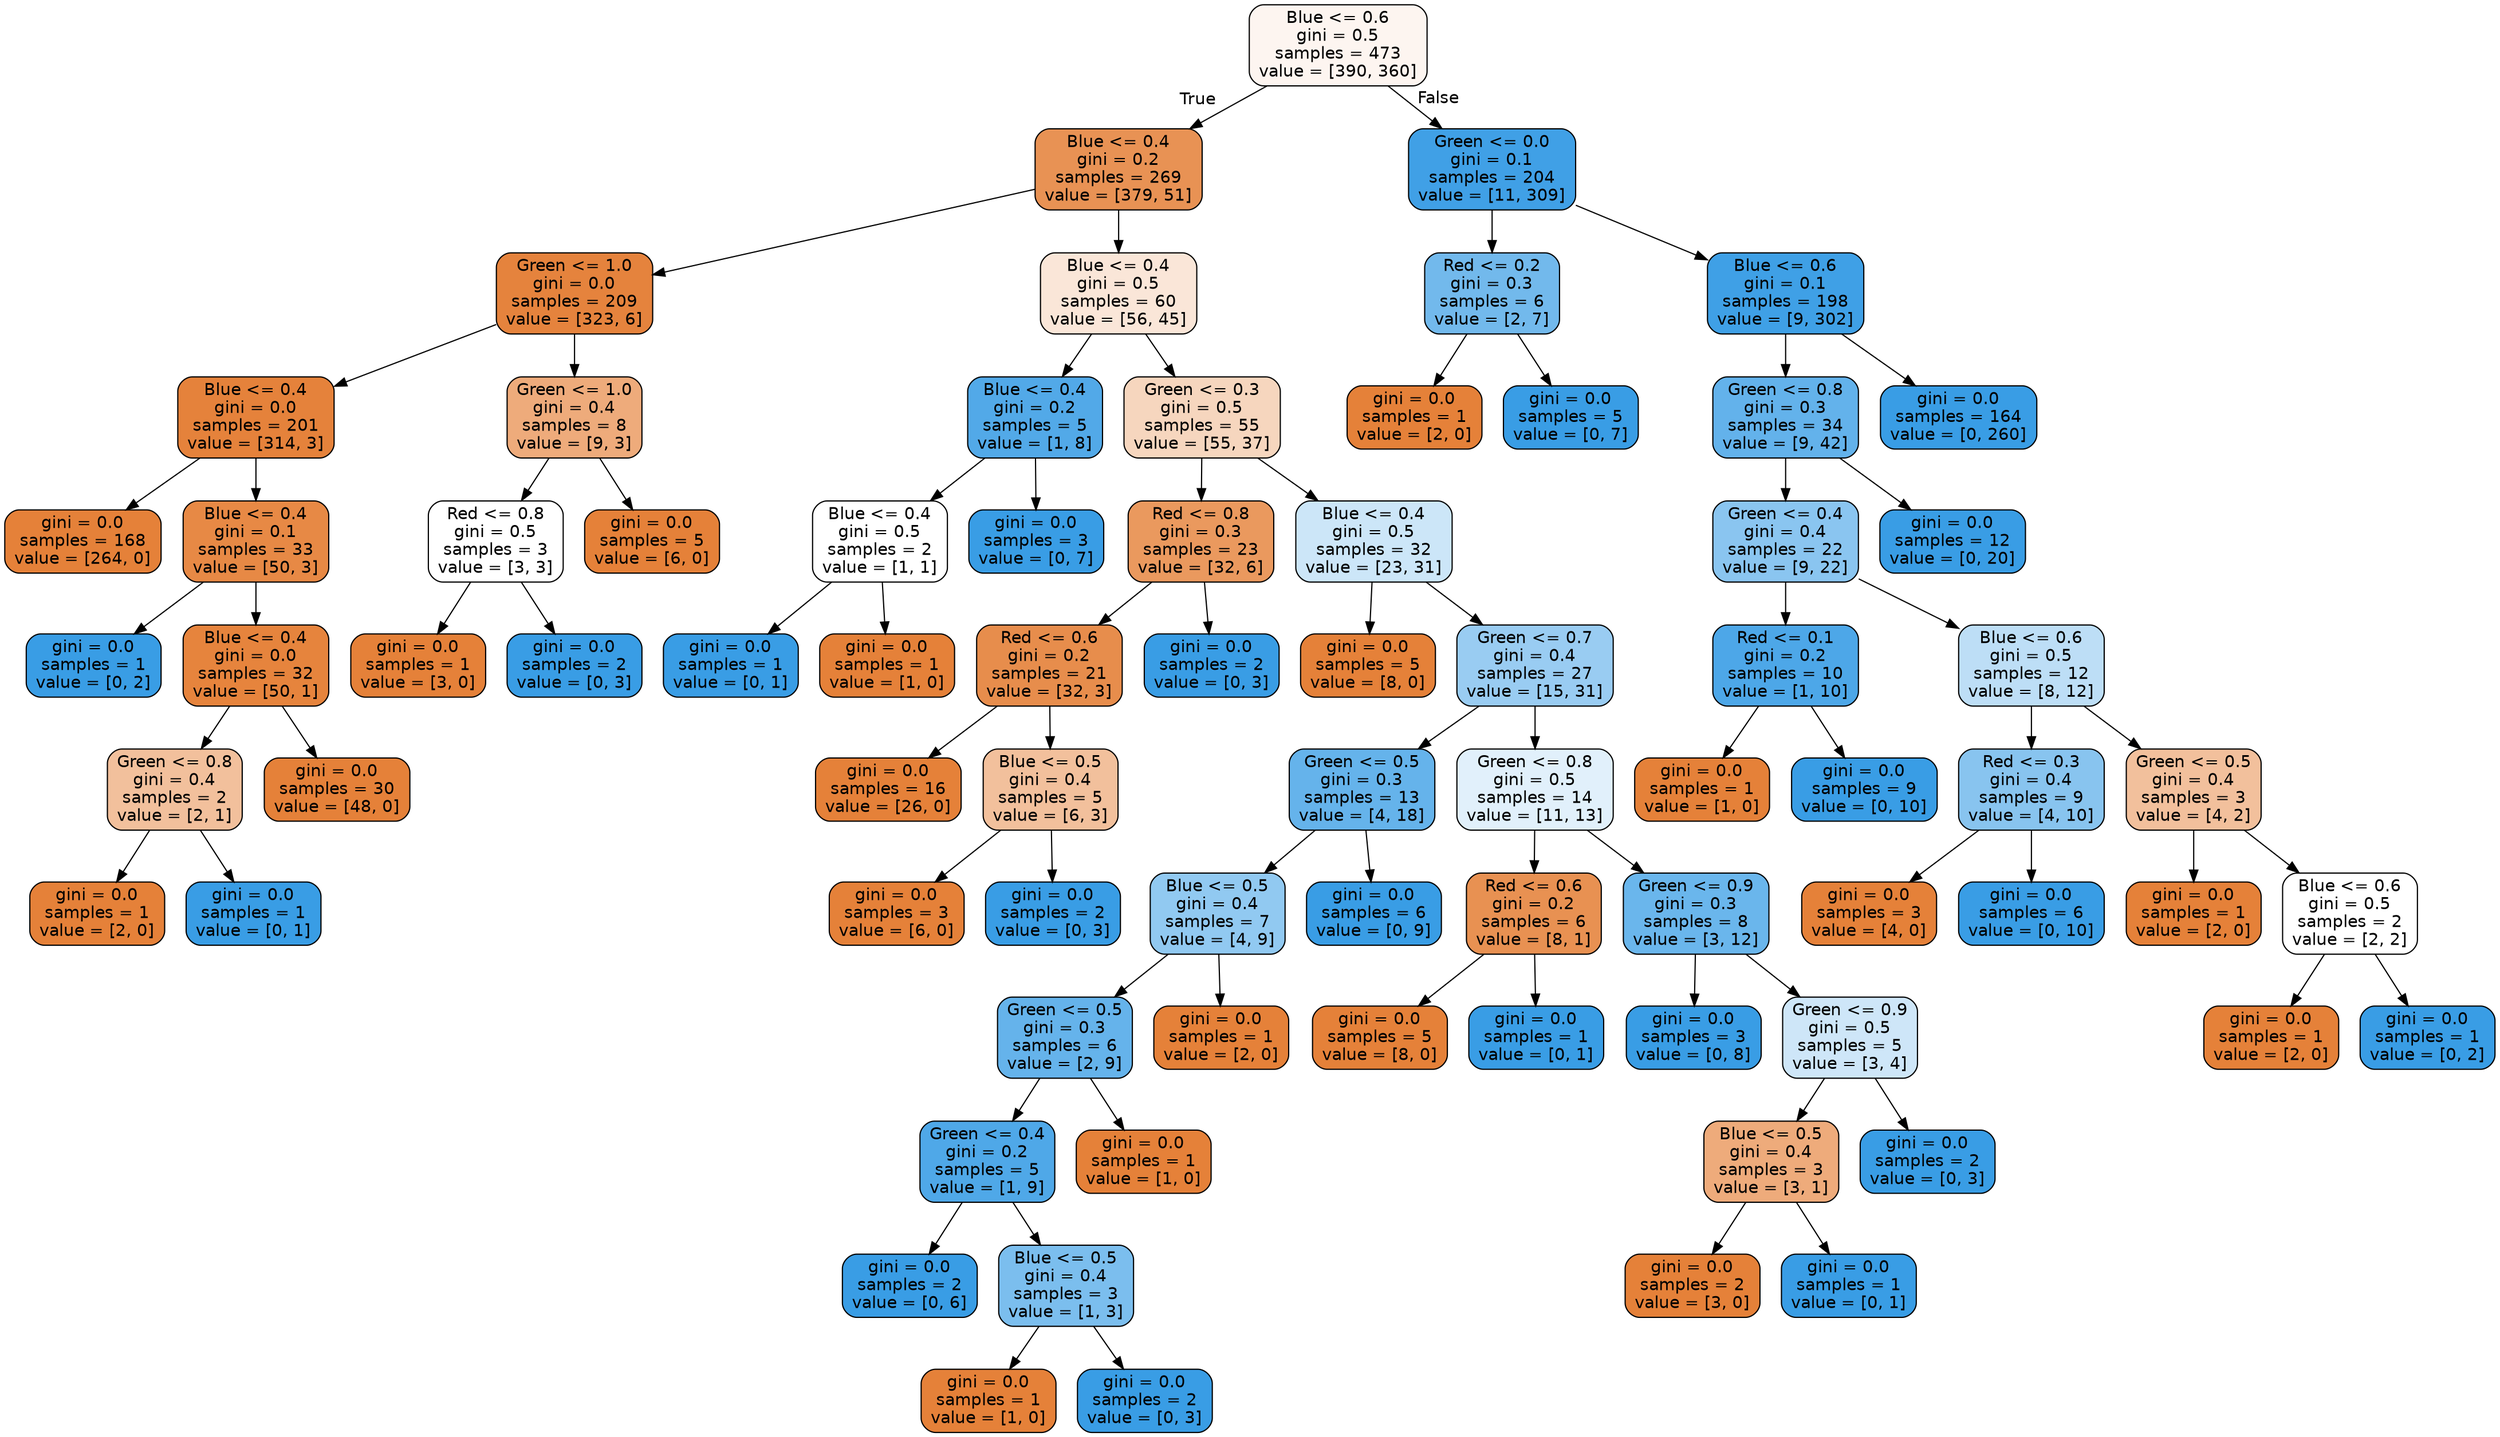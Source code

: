digraph Tree {
node [shape=box, style="filled, rounded", color="black", fontname="helvetica"] ;
edge [fontname="helvetica"] ;
0 [label="Blue <= 0.6\ngini = 0.5\nsamples = 473\nvalue = [390, 360]", fillcolor="#fdf5f0"] ;
1 [label="Blue <= 0.4\ngini = 0.2\nsamples = 269\nvalue = [379, 51]", fillcolor="#e89254"] ;
0 -> 1 [labeldistance=2.5, labelangle=45, headlabel="True"] ;
2 [label="Green <= 1.0\ngini = 0.0\nsamples = 209\nvalue = [323, 6]", fillcolor="#e5833d"] ;
1 -> 2 ;
3 [label="Blue <= 0.4\ngini = 0.0\nsamples = 201\nvalue = [314, 3]", fillcolor="#e5823b"] ;
2 -> 3 ;
4 [label="gini = 0.0\nsamples = 168\nvalue = [264, 0]", fillcolor="#e58139"] ;
3 -> 4 ;
5 [label="Blue <= 0.4\ngini = 0.1\nsamples = 33\nvalue = [50, 3]", fillcolor="#e78945"] ;
3 -> 5 ;
6 [label="gini = 0.0\nsamples = 1\nvalue = [0, 2]", fillcolor="#399de5"] ;
5 -> 6 ;
7 [label="Blue <= 0.4\ngini = 0.0\nsamples = 32\nvalue = [50, 1]", fillcolor="#e6843d"] ;
5 -> 7 ;
8 [label="Green <= 0.8\ngini = 0.4\nsamples = 2\nvalue = [2, 1]", fillcolor="#f2c09c"] ;
7 -> 8 ;
9 [label="gini = 0.0\nsamples = 1\nvalue = [2, 0]", fillcolor="#e58139"] ;
8 -> 9 ;
10 [label="gini = 0.0\nsamples = 1\nvalue = [0, 1]", fillcolor="#399de5"] ;
8 -> 10 ;
11 [label="gini = 0.0\nsamples = 30\nvalue = [48, 0]", fillcolor="#e58139"] ;
7 -> 11 ;
12 [label="Green <= 1.0\ngini = 0.4\nsamples = 8\nvalue = [9, 3]", fillcolor="#eeab7b"] ;
2 -> 12 ;
13 [label="Red <= 0.8\ngini = 0.5\nsamples = 3\nvalue = [3, 3]", fillcolor="#ffffff"] ;
12 -> 13 ;
14 [label="gini = 0.0\nsamples = 1\nvalue = [3, 0]", fillcolor="#e58139"] ;
13 -> 14 ;
15 [label="gini = 0.0\nsamples = 2\nvalue = [0, 3]", fillcolor="#399de5"] ;
13 -> 15 ;
16 [label="gini = 0.0\nsamples = 5\nvalue = [6, 0]", fillcolor="#e58139"] ;
12 -> 16 ;
17 [label="Blue <= 0.4\ngini = 0.5\nsamples = 60\nvalue = [56, 45]", fillcolor="#fae6d8"] ;
1 -> 17 ;
18 [label="Blue <= 0.4\ngini = 0.2\nsamples = 5\nvalue = [1, 8]", fillcolor="#52a9e8"] ;
17 -> 18 ;
19 [label="Blue <= 0.4\ngini = 0.5\nsamples = 2\nvalue = [1, 1]", fillcolor="#ffffff"] ;
18 -> 19 ;
20 [label="gini = 0.0\nsamples = 1\nvalue = [0, 1]", fillcolor="#399de5"] ;
19 -> 20 ;
21 [label="gini = 0.0\nsamples = 1\nvalue = [1, 0]", fillcolor="#e58139"] ;
19 -> 21 ;
22 [label="gini = 0.0\nsamples = 3\nvalue = [0, 7]", fillcolor="#399de5"] ;
18 -> 22 ;
23 [label="Green <= 0.3\ngini = 0.5\nsamples = 55\nvalue = [55, 37]", fillcolor="#f6d6be"] ;
17 -> 23 ;
24 [label="Red <= 0.8\ngini = 0.3\nsamples = 23\nvalue = [32, 6]", fillcolor="#ea995e"] ;
23 -> 24 ;
25 [label="Red <= 0.6\ngini = 0.2\nsamples = 21\nvalue = [32, 3]", fillcolor="#e78d4c"] ;
24 -> 25 ;
26 [label="gini = 0.0\nsamples = 16\nvalue = [26, 0]", fillcolor="#e58139"] ;
25 -> 26 ;
27 [label="Blue <= 0.5\ngini = 0.4\nsamples = 5\nvalue = [6, 3]", fillcolor="#f2c09c"] ;
25 -> 27 ;
28 [label="gini = 0.0\nsamples = 3\nvalue = [6, 0]", fillcolor="#e58139"] ;
27 -> 28 ;
29 [label="gini = 0.0\nsamples = 2\nvalue = [0, 3]", fillcolor="#399de5"] ;
27 -> 29 ;
30 [label="gini = 0.0\nsamples = 2\nvalue = [0, 3]", fillcolor="#399de5"] ;
24 -> 30 ;
31 [label="Blue <= 0.4\ngini = 0.5\nsamples = 32\nvalue = [23, 31]", fillcolor="#cce6f8"] ;
23 -> 31 ;
32 [label="gini = 0.0\nsamples = 5\nvalue = [8, 0]", fillcolor="#e58139"] ;
31 -> 32 ;
33 [label="Green <= 0.7\ngini = 0.4\nsamples = 27\nvalue = [15, 31]", fillcolor="#99ccf2"] ;
31 -> 33 ;
34 [label="Green <= 0.5\ngini = 0.3\nsamples = 13\nvalue = [4, 18]", fillcolor="#65b3eb"] ;
33 -> 34 ;
35 [label="Blue <= 0.5\ngini = 0.4\nsamples = 7\nvalue = [4, 9]", fillcolor="#91c9f1"] ;
34 -> 35 ;
36 [label="Green <= 0.5\ngini = 0.3\nsamples = 6\nvalue = [2, 9]", fillcolor="#65b3eb"] ;
35 -> 36 ;
37 [label="Green <= 0.4\ngini = 0.2\nsamples = 5\nvalue = [1, 9]", fillcolor="#4fa8e8"] ;
36 -> 37 ;
38 [label="gini = 0.0\nsamples = 2\nvalue = [0, 6]", fillcolor="#399de5"] ;
37 -> 38 ;
39 [label="Blue <= 0.5\ngini = 0.4\nsamples = 3\nvalue = [1, 3]", fillcolor="#7bbeee"] ;
37 -> 39 ;
40 [label="gini = 0.0\nsamples = 1\nvalue = [1, 0]", fillcolor="#e58139"] ;
39 -> 40 ;
41 [label="gini = 0.0\nsamples = 2\nvalue = [0, 3]", fillcolor="#399de5"] ;
39 -> 41 ;
42 [label="gini = 0.0\nsamples = 1\nvalue = [1, 0]", fillcolor="#e58139"] ;
36 -> 42 ;
43 [label="gini = 0.0\nsamples = 1\nvalue = [2, 0]", fillcolor="#e58139"] ;
35 -> 43 ;
44 [label="gini = 0.0\nsamples = 6\nvalue = [0, 9]", fillcolor="#399de5"] ;
34 -> 44 ;
45 [label="Green <= 0.8\ngini = 0.5\nsamples = 14\nvalue = [11, 13]", fillcolor="#e1f0fb"] ;
33 -> 45 ;
46 [label="Red <= 0.6\ngini = 0.2\nsamples = 6\nvalue = [8, 1]", fillcolor="#e89152"] ;
45 -> 46 ;
47 [label="gini = 0.0\nsamples = 5\nvalue = [8, 0]", fillcolor="#e58139"] ;
46 -> 47 ;
48 [label="gini = 0.0\nsamples = 1\nvalue = [0, 1]", fillcolor="#399de5"] ;
46 -> 48 ;
49 [label="Green <= 0.9\ngini = 0.3\nsamples = 8\nvalue = [3, 12]", fillcolor="#6ab6ec"] ;
45 -> 49 ;
50 [label="gini = 0.0\nsamples = 3\nvalue = [0, 8]", fillcolor="#399de5"] ;
49 -> 50 ;
51 [label="Green <= 0.9\ngini = 0.5\nsamples = 5\nvalue = [3, 4]", fillcolor="#cee6f8"] ;
49 -> 51 ;
52 [label="Blue <= 0.5\ngini = 0.4\nsamples = 3\nvalue = [3, 1]", fillcolor="#eeab7b"] ;
51 -> 52 ;
53 [label="gini = 0.0\nsamples = 2\nvalue = [3, 0]", fillcolor="#e58139"] ;
52 -> 53 ;
54 [label="gini = 0.0\nsamples = 1\nvalue = [0, 1]", fillcolor="#399de5"] ;
52 -> 54 ;
55 [label="gini = 0.0\nsamples = 2\nvalue = [0, 3]", fillcolor="#399de5"] ;
51 -> 55 ;
56 [label="Green <= 0.0\ngini = 0.1\nsamples = 204\nvalue = [11, 309]", fillcolor="#40a0e6"] ;
0 -> 56 [labeldistance=2.5, labelangle=-45, headlabel="False"] ;
57 [label="Red <= 0.2\ngini = 0.3\nsamples = 6\nvalue = [2, 7]", fillcolor="#72b9ec"] ;
56 -> 57 ;
58 [label="gini = 0.0\nsamples = 1\nvalue = [2, 0]", fillcolor="#e58139"] ;
57 -> 58 ;
59 [label="gini = 0.0\nsamples = 5\nvalue = [0, 7]", fillcolor="#399de5"] ;
57 -> 59 ;
60 [label="Blue <= 0.6\ngini = 0.1\nsamples = 198\nvalue = [9, 302]", fillcolor="#3fa0e6"] ;
56 -> 60 ;
61 [label="Green <= 0.8\ngini = 0.3\nsamples = 34\nvalue = [9, 42]", fillcolor="#63b2eb"] ;
60 -> 61 ;
62 [label="Green <= 0.4\ngini = 0.4\nsamples = 22\nvalue = [9, 22]", fillcolor="#8ac5f0"] ;
61 -> 62 ;
63 [label="Red <= 0.1\ngini = 0.2\nsamples = 10\nvalue = [1, 10]", fillcolor="#4da7e8"] ;
62 -> 63 ;
64 [label="gini = 0.0\nsamples = 1\nvalue = [1, 0]", fillcolor="#e58139"] ;
63 -> 64 ;
65 [label="gini = 0.0\nsamples = 9\nvalue = [0, 10]", fillcolor="#399de5"] ;
63 -> 65 ;
66 [label="Blue <= 0.6\ngini = 0.5\nsamples = 12\nvalue = [8, 12]", fillcolor="#bddef6"] ;
62 -> 66 ;
67 [label="Red <= 0.3\ngini = 0.4\nsamples = 9\nvalue = [4, 10]", fillcolor="#88c4ef"] ;
66 -> 67 ;
68 [label="gini = 0.0\nsamples = 3\nvalue = [4, 0]", fillcolor="#e58139"] ;
67 -> 68 ;
69 [label="gini = 0.0\nsamples = 6\nvalue = [0, 10]", fillcolor="#399de5"] ;
67 -> 69 ;
70 [label="Green <= 0.5\ngini = 0.4\nsamples = 3\nvalue = [4, 2]", fillcolor="#f2c09c"] ;
66 -> 70 ;
71 [label="gini = 0.0\nsamples = 1\nvalue = [2, 0]", fillcolor="#e58139"] ;
70 -> 71 ;
72 [label="Blue <= 0.6\ngini = 0.5\nsamples = 2\nvalue = [2, 2]", fillcolor="#ffffff"] ;
70 -> 72 ;
73 [label="gini = 0.0\nsamples = 1\nvalue = [2, 0]", fillcolor="#e58139"] ;
72 -> 73 ;
74 [label="gini = 0.0\nsamples = 1\nvalue = [0, 2]", fillcolor="#399de5"] ;
72 -> 74 ;
75 [label="gini = 0.0\nsamples = 12\nvalue = [0, 20]", fillcolor="#399de5"] ;
61 -> 75 ;
76 [label="gini = 0.0\nsamples = 164\nvalue = [0, 260]", fillcolor="#399de5"] ;
60 -> 76 ;
}